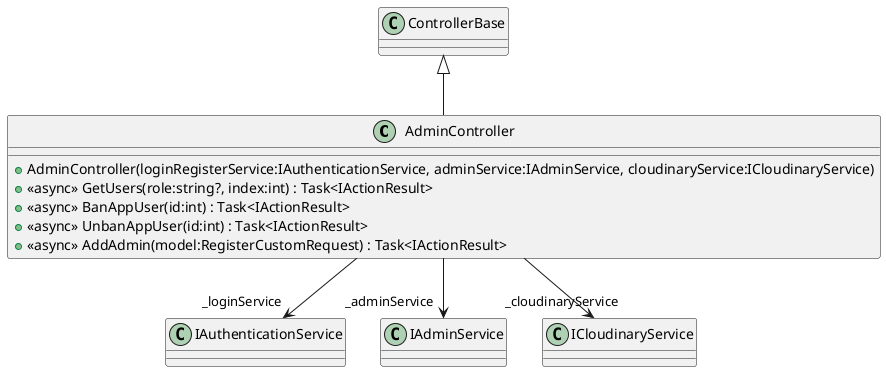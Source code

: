 @startuml
class AdminController {
    + AdminController(loginRegisterService:IAuthenticationService, adminService:IAdminService, cloudinaryService:ICloudinaryService)
    + <<async>> GetUsers(role:string?, index:int) : Task<IActionResult>
    + <<async>> BanAppUser(id:int) : Task<IActionResult>
    + <<async>> UnbanAppUser(id:int) : Task<IActionResult>
    + <<async>> AddAdmin(model:RegisterCustomRequest) : Task<IActionResult>
}
ControllerBase <|-- AdminController
AdminController --> "_loginService" IAuthenticationService
AdminController --> "_adminService" IAdminService
AdminController --> "_cloudinaryService" ICloudinaryService
@enduml
